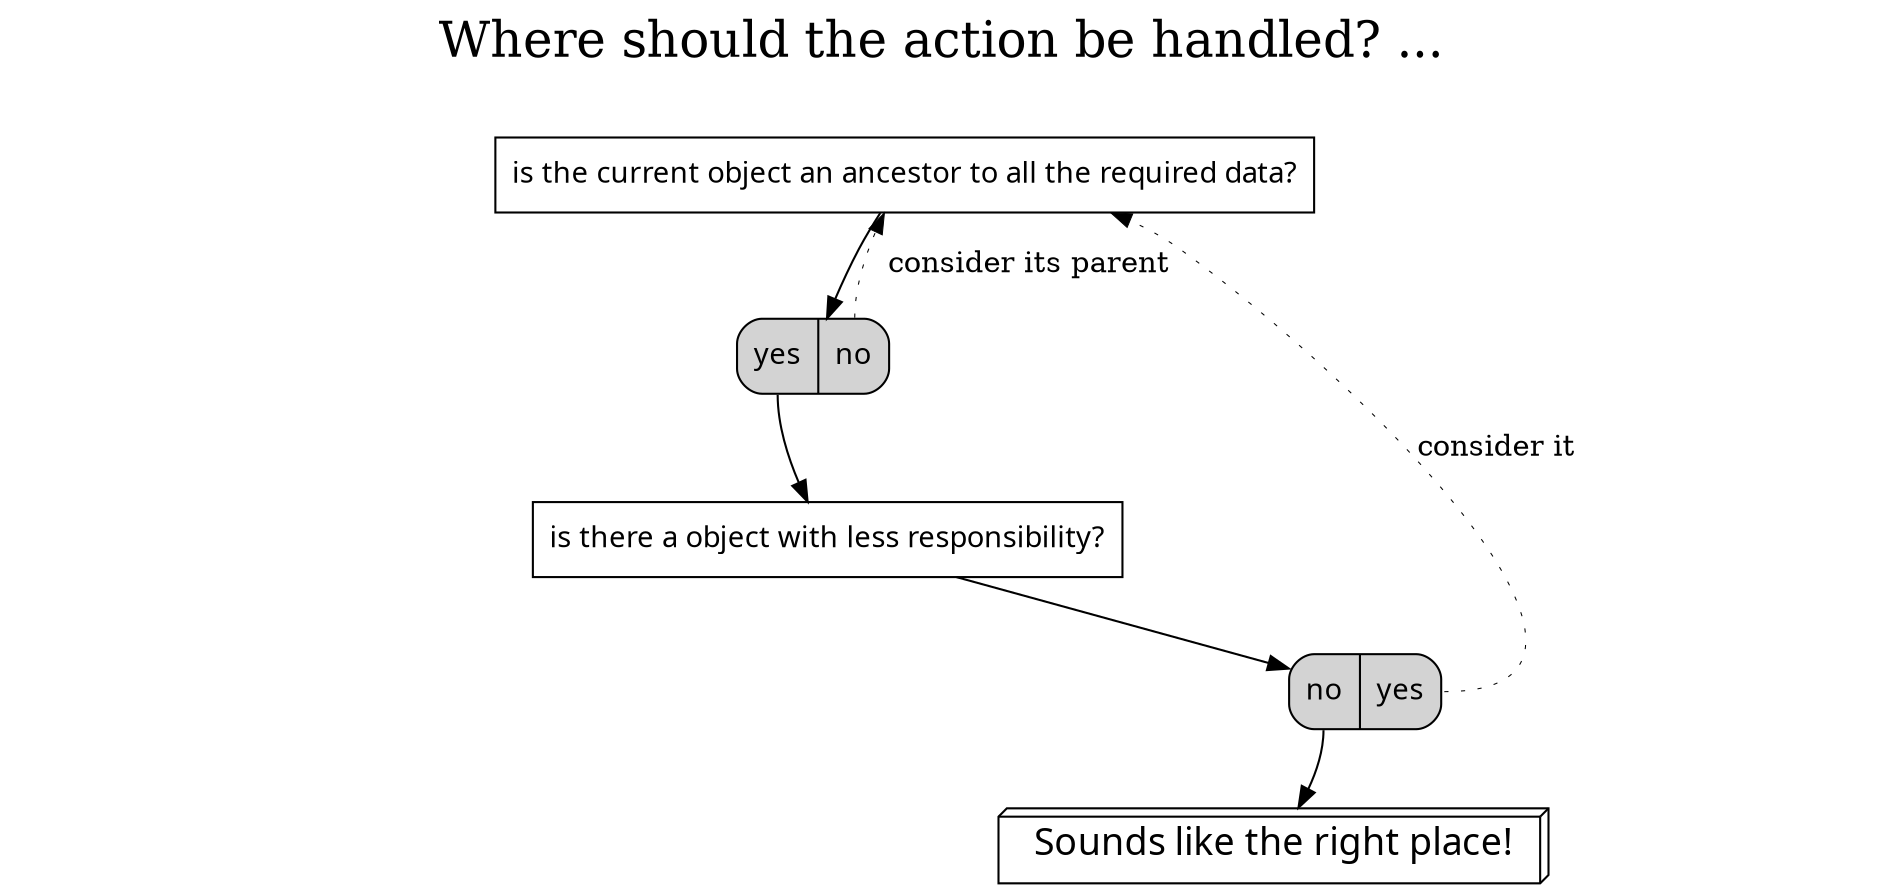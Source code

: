 digraph ethane  {
    labelloc="t";
    ratio = 0.4;
    label="Where should the action be handled? ...\n\n";
    fontsize =24;

    node[fontname="a song for jennifer"];

    a     [ shape = "box" shape = box label = "is the current object an ancestor to all the required data?" ];

    node[shape=record]
    a_yn [label="<f0>yes |<f1> no" shape = Mrecord style = filled ];

    a -> a_yn;

    a_yn:f0 -> a_yes
    a_yn:f1 -> a    [ style = dotted constraint = true labeljust = "l" penwidth = 0.5 label = "  consider its parent" ];

    a_yes [ shape = "box" shape = box label = "is there a object with less responsibility?" ];

    node[shape=record]
    b_yn [label="<f0> no |<f1> yes" shape = Mrecord style = filled];

    a_yes -> b_yn;

    final [shape = "box" shape = box3d fontsize = 18 label = "  Sounds like the right place!  " ];

    b_yn:f1 -> a [  style = dotted constraint = true labeljust = "l" penwidth = 0.5 label = "consider it" ]
    b_yn:f0 -> final;
}
